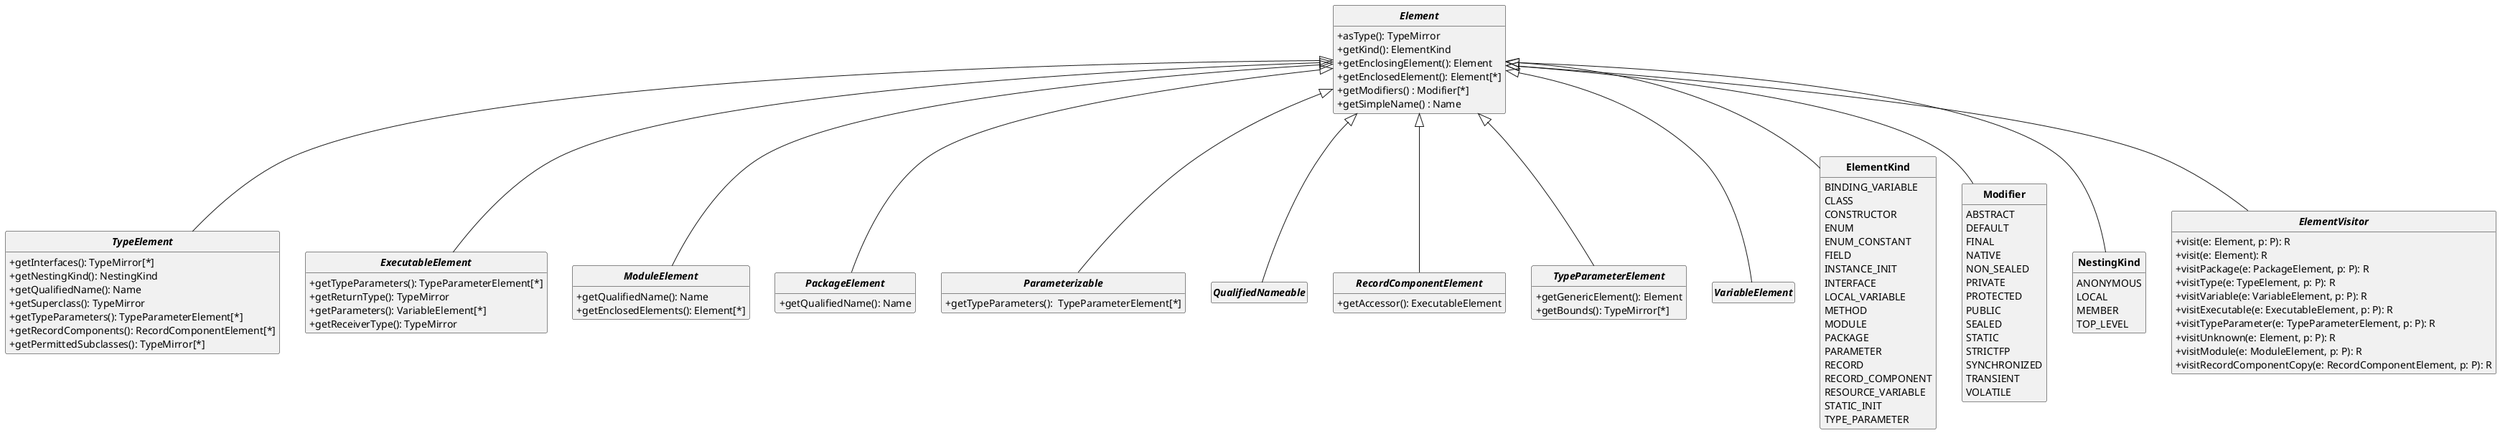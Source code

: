@startuml
'https://plantuml.com/class-diagram

skinparam style strictuml
skinparam classAttributeIconSize 0
skinparam classFontStyle Bold
hide empty members

interface Element
{
  +asType(): TypeMirror
  +getKind(): ElementKind
  +getEnclosingElement(): Element
  +getEnclosedElement(): Element[*]
  +getModifiers() : Modifier[*]
  +getSimpleName() : Name
}


interface TypeElement extends Element
{
    +getInterfaces(): TypeMirror[*]
    +getNestingKind(): NestingKind
    +getQualifiedName(): Name
    +getSuperclass(): TypeMirror
    +getTypeParameters(): TypeParameterElement[*]
    +getRecordComponents(): RecordComponentElement[*]
    +getPermittedSubclasses(): TypeMirror[*]
}

interface ExecutableElement extends Element
{
    +getTypeParameters(): TypeParameterElement[*]
    +getReturnType(): TypeMirror
    +getParameters(): VariableElement[*]
    +getReceiverType(): TypeMirror
}


interface ModuleElement extends Element
{
    +getQualifiedName(): Name
    +getEnclosedElements(): Element[*]
}

interface PackageElement extends Element
{
    +getQualifiedName(): Name
}

interface Parameterizable extends Element
{
    +getTypeParameters():  TypeParameterElement[*]
}


interface QualifiedNameable extends Element
{
}


interface RecordComponentElement extends Element
{
    +getAccessor(): ExecutableElement
}


interface TypeParameterElement extends Element
{
    +getGenericElement(): Element
    +getBounds(): TypeMirror[*]
}

interface VariableElement extends Element
{
}


enum ElementKind extends Element
{
   BINDING_VARIABLE
   CLASS
   CONSTRUCTOR
   ENUM
   ENUM_CONSTANT
   FIELD
   INSTANCE_INIT
   INTERFACE
   LOCAL_VARIABLE
   METHOD
   MODULE
   PACKAGE
   PARAMETER
   RECORD
   RECORD_COMPONENT
   RESOURCE_VARIABLE
   STATIC_INIT
   TYPE_PARAMETER
}


enum Modifier extends Element
{
    ABSTRACT
    DEFAULT
    FINAL
    NATIVE
    NON_SEALED
    PRIVATE
    PROTECTED
    PUBLIC
    SEALED
    STATIC
    STRICTFP
    SYNCHRONIZED
    TRANSIENT
    VOLATILE
}


enum NestingKind extends Element
{
    ANONYMOUS
    LOCAL
    MEMBER
    TOP_LEVEL
}


interface ElementVisitor extends Element
{
    +visit(e: Element, p: P): R
    +visit(e: Element): R
    +visitPackage(e: PackageElement, p: P): R
    +visitType(e: TypeElement, p: P): R
    +visitVariable(e: VariableElement, p: P): R
    +visitExecutable(e: ExecutableElement, p: P): R
    +visitTypeParameter(e: TypeParameterElement, p: P): R
    +visitUnknown(e: Element, p: P): R
    +visitModule(e: ModuleElement, p: P): R
    +visitRecordComponentCopy(e: RecordComponentElement, p: P): R
}

@enduml